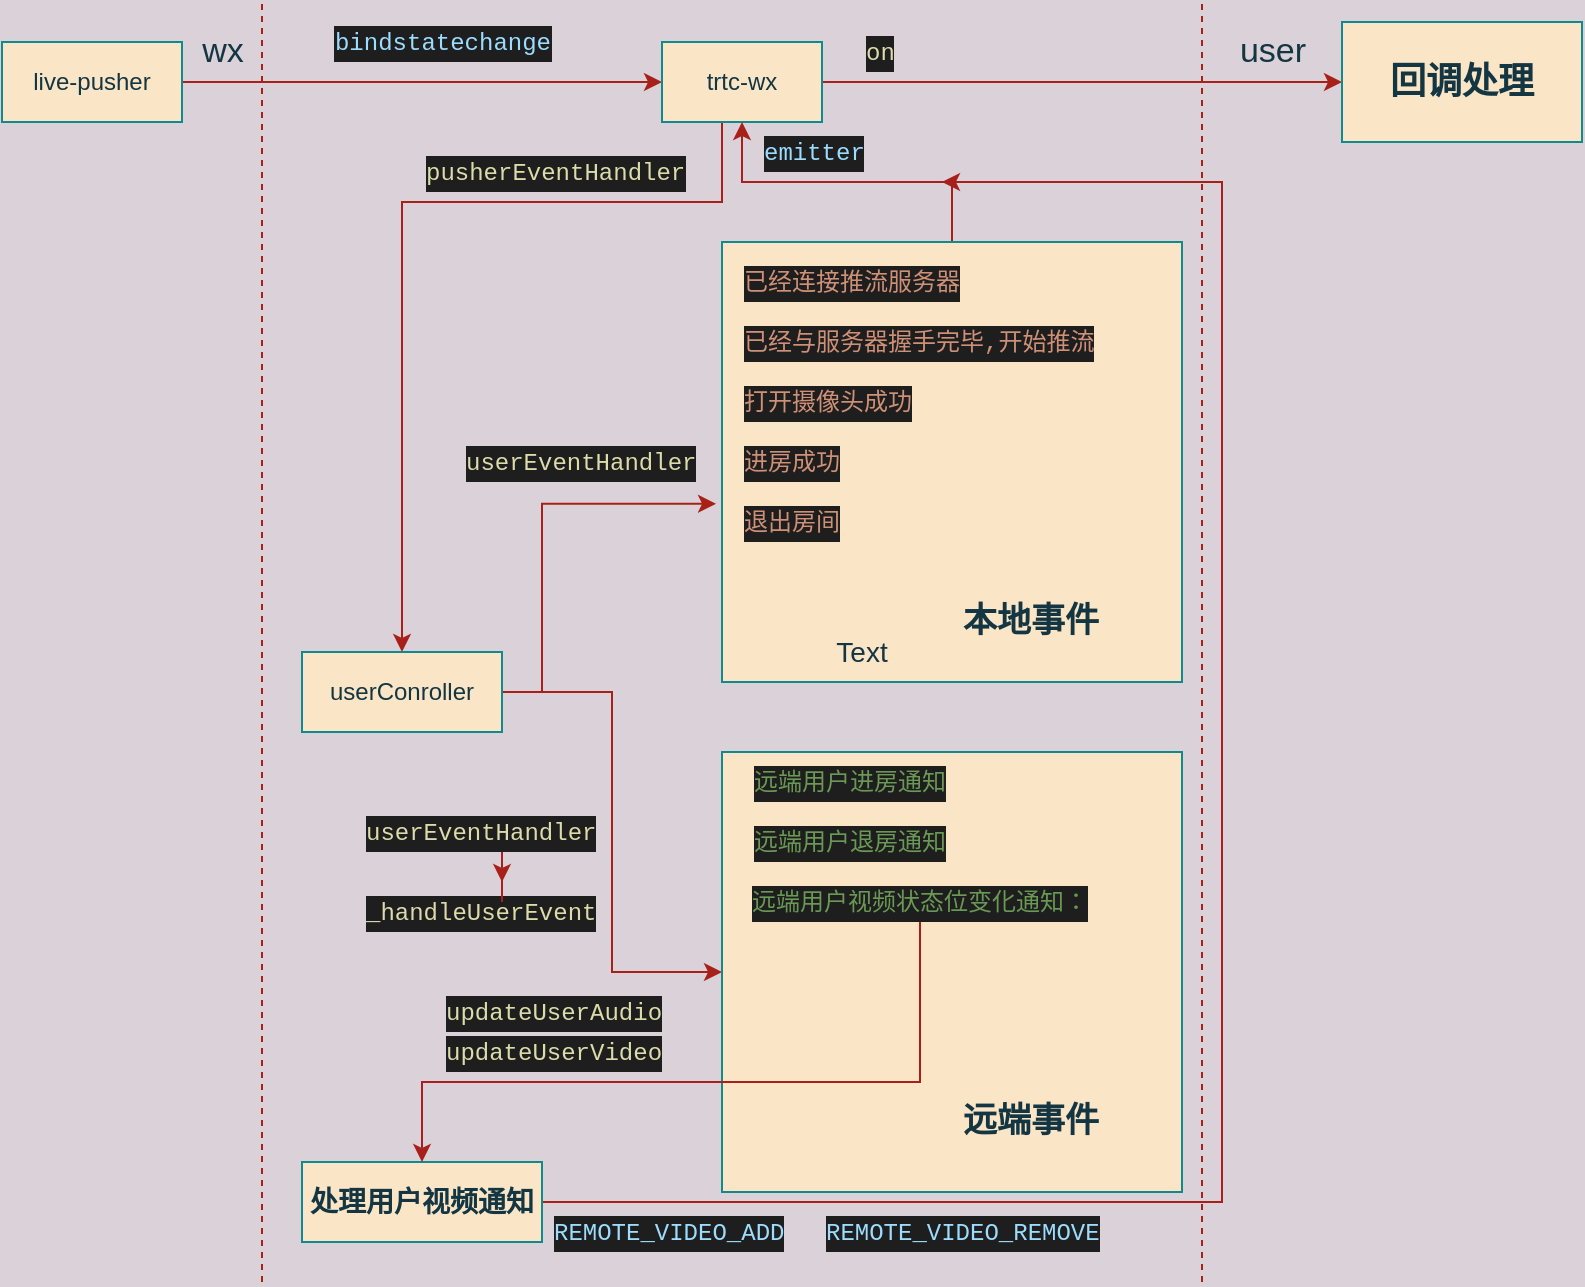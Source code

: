 <mxfile version="15.8.7" type="github">
  <diagram id="GOm4koh9pDZaBicsru-c" name="Page-1">
    <mxGraphModel dx="1298" dy="685" grid="1" gridSize="10" guides="1" tooltips="1" connect="1" arrows="1" fold="1" page="1" pageScale="1" pageWidth="827" pageHeight="1169" background="#DAD2D8" math="0" shadow="0">
      <root>
        <mxCell id="0" />
        <mxCell id="1" parent="0" />
        <mxCell id="xH9Cehja_mSp8B9L52eV-3" value="&lt;meta charset=&quot;utf-8&quot;&gt;&lt;div style=&quot;color: rgb(212, 212, 212); background-color: rgb(30, 30, 30); font-family: menlo, monaco, &amp;quot;courier new&amp;quot;, monospace; font-weight: normal; font-size: 12px; line-height: 18px;&quot;&gt;&lt;div&gt;&lt;span style=&quot;color: #9cdcfe&quot;&gt;bindstatechange&lt;/span&gt;&lt;/div&gt;&lt;/div&gt;" style="edgeStyle=orthogonalEdgeStyle;rounded=0;orthogonalLoop=1;jettySize=auto;html=1;labelBackgroundColor=#DAD2D8;strokeColor=#A8201A;fontColor=#143642;" edge="1" parent="1" source="xH9Cehja_mSp8B9L52eV-1" target="xH9Cehja_mSp8B9L52eV-2">
          <mxGeometry x="0.083" y="20" relative="1" as="geometry">
            <mxPoint as="offset" />
          </mxGeometry>
        </mxCell>
        <mxCell id="xH9Cehja_mSp8B9L52eV-1" value="live-pusher" style="rounded=0;whiteSpace=wrap;html=1;fillColor=#FAE5C7;strokeColor=#0F8B8D;fontColor=#143642;" vertex="1" parent="1">
          <mxGeometry y="40" width="90" height="40" as="geometry" />
        </mxCell>
        <mxCell id="xH9Cehja_mSp8B9L52eV-10" value="" style="edgeStyle=orthogonalEdgeStyle;rounded=0;orthogonalLoop=1;jettySize=auto;html=1;labelBackgroundColor=#DAD2D8;strokeColor=#A8201A;fontColor=#143642;" edge="1" parent="1" source="xH9Cehja_mSp8B9L52eV-2" target="xH9Cehja_mSp8B9L52eV-9">
          <mxGeometry relative="1" as="geometry">
            <Array as="points">
              <mxPoint x="360" y="120" />
              <mxPoint x="200" y="120" />
            </Array>
          </mxGeometry>
        </mxCell>
        <mxCell id="xH9Cehja_mSp8B9L52eV-28" value="" style="edgeStyle=orthogonalEdgeStyle;rounded=0;orthogonalLoop=1;jettySize=auto;html=1;fontSize=17;labelBackgroundColor=#DAD2D8;strokeColor=#A8201A;fontColor=#143642;" edge="1" parent="1" source="xH9Cehja_mSp8B9L52eV-2" target="xH9Cehja_mSp8B9L52eV-27">
          <mxGeometry relative="1" as="geometry" />
        </mxCell>
        <mxCell id="xH9Cehja_mSp8B9L52eV-2" value="trtc-wx" style="whiteSpace=wrap;html=1;rounded=0;strokeColor=#0F8B8D;fillColor=#FAE5C7;fontColor=#143642;" vertex="1" parent="1">
          <mxGeometry x="330" y="40" width="80" height="40" as="geometry" />
        </mxCell>
        <mxCell id="xH9Cehja_mSp8B9L52eV-50" style="edgeStyle=orthogonalEdgeStyle;rounded=0;orthogonalLoop=1;jettySize=auto;html=1;entryX=-0.013;entryY=0.595;entryDx=0;entryDy=0;entryPerimeter=0;fontSize=18;labelBackgroundColor=#DAD2D8;strokeColor=#A8201A;fontColor=#143642;" edge="1" parent="1" source="xH9Cehja_mSp8B9L52eV-9" target="xH9Cehja_mSp8B9L52eV-20">
          <mxGeometry relative="1" as="geometry">
            <Array as="points">
              <mxPoint x="270" y="365" />
              <mxPoint x="270" y="271" />
            </Array>
          </mxGeometry>
        </mxCell>
        <mxCell id="xH9Cehja_mSp8B9L52eV-63" style="edgeStyle=orthogonalEdgeStyle;rounded=0;orthogonalLoop=1;jettySize=auto;html=1;entryX=0;entryY=0.5;entryDx=0;entryDy=0;fontSize=18;labelBackgroundColor=#DAD2D8;strokeColor=#A8201A;fontColor=#143642;" edge="1" parent="1" source="xH9Cehja_mSp8B9L52eV-9" target="xH9Cehja_mSp8B9L52eV-56">
          <mxGeometry relative="1" as="geometry" />
        </mxCell>
        <mxCell id="xH9Cehja_mSp8B9L52eV-9" value="userConroller" style="whiteSpace=wrap;html=1;rounded=0;strokeColor=#0F8B8D;fillColor=#FAE5C7;fontColor=#143642;" vertex="1" parent="1">
          <mxGeometry x="150" y="345" width="100" height="40" as="geometry" />
        </mxCell>
        <mxCell id="xH9Cehja_mSp8B9L52eV-12" value="&lt;meta charset=&quot;utf-8&quot;&gt;&lt;div style=&quot;color: rgb(212, 212, 212); background-color: rgb(30, 30, 30); font-family: menlo, monaco, &amp;quot;courier new&amp;quot;, monospace; font-weight: normal; font-size: 12px; line-height: 18px;&quot;&gt;&lt;div&gt;&lt;span style=&quot;color: #dcdcaa&quot;&gt;pusherEventHandler&lt;/span&gt;&lt;/div&gt;&lt;/div&gt;" style="text;whiteSpace=wrap;html=1;fontColor=#143642;" vertex="1" parent="1">
          <mxGeometry x="210" y="90" width="160" height="30" as="geometry" />
        </mxCell>
        <mxCell id="xH9Cehja_mSp8B9L52eV-25" value="" style="edgeStyle=orthogonalEdgeStyle;rounded=0;orthogonalLoop=1;jettySize=auto;html=1;fontSize=17;exitX=0.5;exitY=0;exitDx=0;exitDy=0;labelBackgroundColor=#DAD2D8;strokeColor=#A8201A;fontColor=#143642;" edge="1" parent="1" source="xH9Cehja_mSp8B9L52eV-20" target="xH9Cehja_mSp8B9L52eV-2">
          <mxGeometry relative="1" as="geometry" />
        </mxCell>
        <mxCell id="xH9Cehja_mSp8B9L52eV-26" value="&lt;meta charset=&quot;utf-8&quot;&gt;&lt;div style=&quot;color: rgb(212, 212, 212); background-color: rgb(30, 30, 30); font-family: menlo, monaco, &amp;quot;courier new&amp;quot;, monospace; font-weight: normal; font-size: 12px; line-height: 18px;&quot;&gt;&lt;div&gt;&lt;span style=&quot;color: #9cdcfe&quot;&gt;emitter&lt;/span&gt;&lt;/div&gt;&lt;/div&gt;" style="text;whiteSpace=wrap;html=1;fontSize=17;fontColor=#143642;" vertex="1" parent="1">
          <mxGeometry x="379" y="80" width="80" height="30" as="geometry" />
        </mxCell>
        <mxCell id="xH9Cehja_mSp8B9L52eV-27" value="&lt;b&gt;&lt;font style=&quot;font-size: 18px&quot;&gt;回调处理&lt;/font&gt;&lt;/b&gt;" style="whiteSpace=wrap;html=1;rounded=0;strokeColor=#0F8B8D;fillColor=#FAE5C7;fontColor=#143642;" vertex="1" parent="1">
          <mxGeometry x="670" y="30" width="120" height="60" as="geometry" />
        </mxCell>
        <mxCell id="xH9Cehja_mSp8B9L52eV-30" value="" style="endArrow=none;dashed=1;html=1;rounded=0;fontSize=17;labelBackgroundColor=#DAD2D8;strokeColor=#A8201A;fontColor=#143642;" edge="1" parent="1">
          <mxGeometry width="50" height="50" relative="1" as="geometry">
            <mxPoint x="600" y="660" as="sourcePoint" />
            <mxPoint x="600" y="20" as="targetPoint" />
          </mxGeometry>
        </mxCell>
        <mxCell id="xH9Cehja_mSp8B9L52eV-31" value="user" style="text;html=1;align=center;verticalAlign=middle;resizable=0;points=[];autosize=1;strokeColor=none;fillColor=none;fontSize=17;fontColor=#143642;" vertex="1" parent="1">
          <mxGeometry x="610" y="30" width="50" height="30" as="geometry" />
        </mxCell>
        <mxCell id="xH9Cehja_mSp8B9L52eV-32" value="" style="endArrow=none;dashed=1;html=1;rounded=0;fontSize=17;labelBackgroundColor=#DAD2D8;strokeColor=#A8201A;fontColor=#143642;" edge="1" parent="1">
          <mxGeometry width="50" height="50" relative="1" as="geometry">
            <mxPoint x="130" y="660" as="sourcePoint" />
            <mxPoint x="130" y="20" as="targetPoint" />
          </mxGeometry>
        </mxCell>
        <mxCell id="xH9Cehja_mSp8B9L52eV-33" value="wx" style="text;html=1;align=center;verticalAlign=middle;resizable=0;points=[];autosize=1;strokeColor=none;fillColor=none;fontSize=17;fontColor=#143642;" vertex="1" parent="1">
          <mxGeometry x="90" y="30" width="40" height="30" as="geometry" />
        </mxCell>
        <mxCell id="xH9Cehja_mSp8B9L52eV-34" value="&lt;meta charset=&quot;utf-8&quot;&gt;&lt;div style=&quot;color: rgb(212, 212, 212); background-color: rgb(30, 30, 30); font-family: menlo, monaco, &amp;quot;courier new&amp;quot;, monospace; font-weight: normal; font-size: 12px; line-height: 18px;&quot;&gt;&lt;div&gt;&lt;span style=&quot;color: #dcdcaa&quot;&gt;on&lt;/span&gt;&lt;/div&gt;&lt;/div&gt;" style="text;whiteSpace=wrap;html=1;fontSize=17;fontColor=#143642;" vertex="1" parent="1">
          <mxGeometry x="430" y="30" width="40" height="30" as="geometry" />
        </mxCell>
        <mxCell id="xH9Cehja_mSp8B9L52eV-53" value="" style="group;fontColor=#143642;" vertex="1" connectable="0" parent="1">
          <mxGeometry x="350" y="140" width="230" height="220" as="geometry" />
        </mxCell>
        <mxCell id="xH9Cehja_mSp8B9L52eV-20" value="&lt;div style=&quot;color: rgb(212 , 212 , 212) ; background-color: rgb(30 , 30 , 30) ; font-family: &amp;#34;menlo&amp;#34; , &amp;#34;monaco&amp;#34; , &amp;#34;courier new&amp;#34; , monospace ; font-weight: normal ; font-size: 12px ; line-height: 18px&quot;&gt;&lt;br&gt;&lt;/div&gt;" style="rounded=0;whiteSpace=wrap;html=1;fillColor=#FAE5C7;strokeColor=#0F8B8D;glass=0;fontColor=#143642;" vertex="1" parent="xH9Cehja_mSp8B9L52eV-53">
          <mxGeometry x="10" width="230" height="220" as="geometry" />
        </mxCell>
        <mxCell id="xH9Cehja_mSp8B9L52eV-14" value="&lt;meta charset=&quot;utf-8&quot;&gt;&lt;div style=&quot;color: rgb(212, 212, 212); background-color: rgb(30, 30, 30); font-family: menlo, monaco, &amp;quot;courier new&amp;quot;, monospace; font-weight: normal; font-size: 12px; line-height: 18px;&quot;&gt;&lt;div&gt;&lt;span style=&quot;color: #ce9178&quot;&gt;打开摄像头成功&lt;/span&gt;&lt;/div&gt;&lt;/div&gt;" style="text;whiteSpace=wrap;html=1;glass=0;fontColor=#143642;" vertex="1" parent="xH9Cehja_mSp8B9L52eV-53">
          <mxGeometry x="19" y="65" width="110" height="30" as="geometry" />
        </mxCell>
        <mxCell id="xH9Cehja_mSp8B9L52eV-15" value="&lt;meta charset=&quot;utf-8&quot;&gt;&lt;div style=&quot;color: rgb(212, 212, 212); background-color: rgb(30, 30, 30); font-family: menlo, monaco, &amp;quot;courier new&amp;quot;, monospace; font-weight: normal; font-size: 12px; line-height: 18px;&quot;&gt;&lt;div&gt;&lt;span style=&quot;color: #ce9178&quot;&gt;已经连接推流服务器&lt;/span&gt;&lt;/div&gt;&lt;/div&gt;" style="text;whiteSpace=wrap;html=1;glass=0;fontColor=#143642;" vertex="1" parent="xH9Cehja_mSp8B9L52eV-53">
          <mxGeometry x="19" y="5" width="130" height="30" as="geometry" />
        </mxCell>
        <mxCell id="xH9Cehja_mSp8B9L52eV-16" value="&lt;meta charset=&quot;utf-8&quot;&gt;&lt;div style=&quot;color: rgb(212, 212, 212); background-color: rgb(30, 30, 30); font-family: menlo, monaco, &amp;quot;courier new&amp;quot;, monospace; font-weight: normal; font-size: 12px; line-height: 18px;&quot;&gt;&lt;div&gt;&lt;span style=&quot;color: #ce9178&quot;&gt;已经与服务器握手完毕,开始推流&lt;/span&gt;&lt;/div&gt;&lt;/div&gt;" style="text;whiteSpace=wrap;html=1;glass=0;fontColor=#143642;" vertex="1" parent="xH9Cehja_mSp8B9L52eV-53">
          <mxGeometry x="19" y="35" width="200" height="30" as="geometry" />
        </mxCell>
        <mxCell id="xH9Cehja_mSp8B9L52eV-17" value="&lt;meta charset=&quot;utf-8&quot;&gt;&lt;div style=&quot;color: rgb(212, 212, 212); background-color: rgb(30, 30, 30); font-family: menlo, monaco, &amp;quot;courier new&amp;quot;, monospace; font-weight: normal; font-size: 12px; line-height: 18px;&quot;&gt;&lt;div&gt;&lt;span style=&quot;color: #ce9178&quot;&gt;进房成功&lt;/span&gt;&lt;/div&gt;&lt;/div&gt;" style="text;whiteSpace=wrap;html=1;glass=0;fontColor=#143642;" vertex="1" parent="xH9Cehja_mSp8B9L52eV-53">
          <mxGeometry x="19" y="95" width="70" height="30" as="geometry" />
        </mxCell>
        <mxCell id="xH9Cehja_mSp8B9L52eV-19" value="&lt;meta charset=&quot;utf-8&quot;&gt;&lt;div style=&quot;color: rgb(212, 212, 212); background-color: rgb(30, 30, 30); font-family: menlo, monaco, &amp;quot;courier new&amp;quot;, monospace; font-weight: normal; font-size: 12px; line-height: 18px;&quot;&gt;&lt;div&gt;&lt;span style=&quot;color: #ce9178&quot;&gt;退出房间&lt;/span&gt;&lt;/div&gt;&lt;/div&gt;" style="text;whiteSpace=wrap;html=1;glass=0;fontColor=#143642;" vertex="1" parent="xH9Cehja_mSp8B9L52eV-53">
          <mxGeometry x="19" y="125" width="70" height="30" as="geometry" />
        </mxCell>
        <mxCell id="xH9Cehja_mSp8B9L52eV-21" value="&lt;b&gt;&lt;font style=&quot;font-size: 17px&quot;&gt;本地事件&lt;/font&gt;&lt;/b&gt;" style="text;html=1;strokeColor=none;fillColor=none;align=center;verticalAlign=middle;whiteSpace=wrap;rounded=0;glass=0;fontColor=#143642;" vertex="1" parent="xH9Cehja_mSp8B9L52eV-53">
          <mxGeometry x="120" y="175" width="89" height="30" as="geometry" />
        </mxCell>
        <mxCell id="xH9Cehja_mSp8B9L52eV-54" value="&lt;meta charset=&quot;utf-8&quot;&gt;&lt;div style=&quot;color: rgb(212, 212, 212); background-color: rgb(30, 30, 30); font-family: menlo, monaco, &amp;quot;courier new&amp;quot;, monospace; font-weight: normal; font-size: 12px; line-height: 18px;&quot;&gt;&lt;div&gt;&lt;span style=&quot;color: #dcdcaa&quot;&gt;userEventHandler&lt;/span&gt;&lt;/div&gt;&lt;/div&gt;" style="text;whiteSpace=wrap;html=1;fontSize=18;fontColor=#143642;" vertex="1" parent="1">
          <mxGeometry x="230" y="235" width="140" height="30" as="geometry" />
        </mxCell>
        <mxCell id="xH9Cehja_mSp8B9L52eV-55" value="" style="group;fontColor=#143642;" vertex="1" connectable="0" parent="1">
          <mxGeometry x="350" y="390" width="230" height="220" as="geometry" />
        </mxCell>
        <mxCell id="xH9Cehja_mSp8B9L52eV-56" value="&lt;div style=&quot;color: rgb(212 , 212 , 212) ; background-color: rgb(30 , 30 , 30) ; font-family: &amp;#34;menlo&amp;#34; , &amp;#34;monaco&amp;#34; , &amp;#34;courier new&amp;#34; , monospace ; font-weight: normal ; font-size: 12px ; line-height: 18px&quot;&gt;&lt;br&gt;&lt;/div&gt;" style="rounded=0;whiteSpace=wrap;html=1;fillColor=#FAE5C7;strokeColor=#0F8B8D;glass=0;fontColor=#143642;" vertex="1" parent="xH9Cehja_mSp8B9L52eV-55">
          <mxGeometry x="10" y="5" width="230" height="220" as="geometry" />
        </mxCell>
        <mxCell id="xH9Cehja_mSp8B9L52eV-62" value="&lt;b&gt;&lt;font style=&quot;font-size: 17px&quot;&gt;远端事件&lt;/font&gt;&lt;/b&gt;" style="text;html=1;strokeColor=none;fillColor=none;align=center;verticalAlign=middle;whiteSpace=wrap;rounded=0;glass=0;fontColor=#143642;" vertex="1" parent="xH9Cehja_mSp8B9L52eV-55">
          <mxGeometry x="120" y="175" width="89" height="30" as="geometry" />
        </mxCell>
        <mxCell id="xH9Cehja_mSp8B9L52eV-68" value="&lt;meta charset=&quot;utf-8&quot;&gt;&lt;div style=&quot;color: rgb(212, 212, 212); background-color: rgb(30, 30, 30); font-family: menlo, monaco, &amp;quot;courier new&amp;quot;, monospace; font-weight: normal; font-size: 12px; line-height: 18px;&quot;&gt;&lt;div&gt;&lt;span style=&quot;color: #6a9955&quot;&gt;远端用户退房通知&lt;/span&gt;&lt;/div&gt;&lt;/div&gt;" style="text;html=1;strokeColor=none;fillColor=none;align=center;verticalAlign=middle;whiteSpace=wrap;rounded=0;sketch=0;fontColor=#143642;" vertex="1" parent="xH9Cehja_mSp8B9L52eV-55">
          <mxGeometry x="19" y="35" width="110" height="30" as="geometry" />
        </mxCell>
        <mxCell id="xH9Cehja_mSp8B9L52eV-69" value="&lt;div style=&quot;color: rgb(212 , 212 , 212) ; background-color: rgb(30 , 30 , 30) ; font-family: &amp;#34;menlo&amp;#34; , &amp;#34;monaco&amp;#34; , &amp;#34;courier new&amp;#34; , monospace ; line-height: 18px&quot;&gt;&lt;span style=&quot;color: #6a9955&quot;&gt;远端用户进房通知&lt;/span&gt;&lt;/div&gt;" style="text;html=1;strokeColor=none;fillColor=none;align=center;verticalAlign=middle;whiteSpace=wrap;rounded=0;sketch=0;fontColor=#143642;" vertex="1" parent="xH9Cehja_mSp8B9L52eV-55">
          <mxGeometry x="19" y="5" width="110" height="30" as="geometry" />
        </mxCell>
        <mxCell id="xH9Cehja_mSp8B9L52eV-71" value="&lt;meta charset=&quot;utf-8&quot;&gt;&lt;div style=&quot;color: rgb(212, 212, 212); background-color: rgb(30, 30, 30); font-family: menlo, monaco, &amp;quot;courier new&amp;quot;, monospace; font-weight: normal; font-size: 12px; line-height: 18px;&quot;&gt;&lt;div&gt;&lt;span style=&quot;color: #6a9955&quot;&gt;远端用户视频状态位变化通知：&lt;/span&gt;&lt;/div&gt;&lt;/div&gt;" style="text;html=1;strokeColor=none;fillColor=none;align=center;verticalAlign=middle;whiteSpace=wrap;rounded=0;sketch=0;fontColor=#143642;" vertex="1" parent="xH9Cehja_mSp8B9L52eV-55">
          <mxGeometry x="19" y="65" width="180" height="30" as="geometry" />
        </mxCell>
        <mxCell id="xH9Cehja_mSp8B9L52eV-64" value="&lt;meta charset=&quot;utf-8&quot;&gt;&lt;div style=&quot;color: rgb(212, 212, 212); background-color: rgb(30, 30, 30); font-family: menlo, monaco, &amp;quot;courier new&amp;quot;, monospace; font-weight: normal; font-size: 12px; line-height: 18px;&quot;&gt;&lt;div&gt;&lt;span style=&quot;color: #dcdcaa&quot;&gt;_handleUserEvent&lt;/span&gt;&lt;/div&gt;&lt;/div&gt;" style="text;whiteSpace=wrap;html=1;fontSize=18;fontColor=#143642;" vertex="1" parent="1">
          <mxGeometry x="180" y="460" width="140" height="30" as="geometry" />
        </mxCell>
        <mxCell id="xH9Cehja_mSp8B9L52eV-66" style="edgeStyle=orthogonalEdgeStyle;rounded=0;orthogonalLoop=1;jettySize=auto;html=1;exitX=0.5;exitY=1;exitDx=0;exitDy=0;fontSize=18;labelBackgroundColor=#DAD2D8;strokeColor=#A8201A;fontColor=#143642;" edge="1" parent="1" source="xH9Cehja_mSp8B9L52eV-65" target="xH9Cehja_mSp8B9L52eV-64">
          <mxGeometry relative="1" as="geometry" />
        </mxCell>
        <mxCell id="xH9Cehja_mSp8B9L52eV-65" value="&lt;meta charset=&quot;utf-8&quot;&gt;&lt;div style=&quot;color: rgb(212, 212, 212); background-color: rgb(30, 30, 30); font-family: menlo, monaco, &amp;quot;courier new&amp;quot;, monospace; font-weight: normal; font-size: 12px; line-height: 18px;&quot;&gt;&lt;div&gt;&lt;span style=&quot;color: #dcdcaa&quot;&gt;userEventHandler&lt;/span&gt;&lt;/div&gt;&lt;/div&gt;" style="text;whiteSpace=wrap;html=1;fontSize=18;fontColor=#143642;" vertex="1" parent="1">
          <mxGeometry x="180" y="420" width="140" height="30" as="geometry" />
        </mxCell>
        <mxCell id="xH9Cehja_mSp8B9L52eV-79" style="edgeStyle=orthogonalEdgeStyle;rounded=0;sketch=0;orthogonalLoop=1;jettySize=auto;html=1;fontSize=14;fontColor=#143642;strokeColor=#A8201A;fillColor=#FAE5C7;" edge="1" parent="1" source="xH9Cehja_mSp8B9L52eV-72">
          <mxGeometry relative="1" as="geometry">
            <mxPoint x="470" y="110" as="targetPoint" />
            <Array as="points">
              <mxPoint x="610" y="620" />
              <mxPoint x="610" y="110" />
            </Array>
          </mxGeometry>
        </mxCell>
        <mxCell id="xH9Cehja_mSp8B9L52eV-72" value="&lt;b&gt;&lt;font style=&quot;font-size: 14px&quot;&gt;处理用户视频通知&lt;/font&gt;&lt;/b&gt;" style="rounded=0;whiteSpace=wrap;html=1;sketch=0;fontColor=#143642;strokeColor=#0F8B8D;fillColor=#FAE5C7;" vertex="1" parent="1">
          <mxGeometry x="150" y="600" width="120" height="40" as="geometry" />
        </mxCell>
        <mxCell id="xH9Cehja_mSp8B9L52eV-74" style="edgeStyle=orthogonalEdgeStyle;rounded=0;sketch=0;orthogonalLoop=1;jettySize=auto;html=1;entryX=0.5;entryY=0;entryDx=0;entryDy=0;fontColor=#143642;strokeColor=#A8201A;fillColor=#FAE5C7;" edge="1" parent="1" target="xH9Cehja_mSp8B9L52eV-72">
          <mxGeometry relative="1" as="geometry">
            <mxPoint x="459" y="480" as="sourcePoint" />
            <Array as="points">
              <mxPoint x="459" y="560" />
              <mxPoint x="210" y="560" />
            </Array>
          </mxGeometry>
        </mxCell>
        <mxCell id="xH9Cehja_mSp8B9L52eV-75" value="&lt;meta charset=&quot;utf-8&quot;&gt;&lt;div style=&quot;color: rgb(212, 212, 212); background-color: rgb(30, 30, 30); font-family: menlo, monaco, &amp;quot;courier new&amp;quot;, monospace; font-weight: normal; font-size: 12px; line-height: 18px;&quot;&gt;&lt;div&gt;&lt;span style=&quot;color: #dcdcaa&quot;&gt;updateUserVideo&lt;/span&gt;&lt;/div&gt;&lt;/div&gt;" style="text;whiteSpace=wrap;html=1;fontColor=#143642;" vertex="1" parent="1">
          <mxGeometry x="220" y="530" width="130" height="30" as="geometry" />
        </mxCell>
        <mxCell id="xH9Cehja_mSp8B9L52eV-80" value="&lt;meta charset=&quot;utf-8&quot;&gt;&lt;div style=&quot;color: rgb(212, 212, 212); background-color: rgb(30, 30, 30); font-family: menlo, monaco, &amp;quot;courier new&amp;quot;, monospace; font-weight: normal; font-size: 12px; line-height: 18px;&quot;&gt;&lt;div&gt;&lt;span style=&quot;color: #9cdcfe&quot;&gt;REMOTE_VIDEO_ADD&lt;/span&gt;&lt;/div&gt;&lt;/div&gt;" style="text;whiteSpace=wrap;html=1;fontSize=14;fontColor=#143642;" vertex="1" parent="1">
          <mxGeometry x="274" y="620" width="140" height="30" as="geometry" />
        </mxCell>
        <mxCell id="xH9Cehja_mSp8B9L52eV-81" value="&lt;meta charset=&quot;utf-8&quot;&gt;&lt;div style=&quot;color: rgb(212, 212, 212); background-color: rgb(30, 30, 30); font-family: menlo, monaco, &amp;quot;courier new&amp;quot;, monospace; font-weight: normal; font-size: 12px; line-height: 18px;&quot;&gt;&lt;div&gt;&lt;span style=&quot;color: #9cdcfe&quot;&gt;REMOTE_VIDEO_REMOVE&lt;/span&gt;&lt;/div&gt;&lt;/div&gt;" style="text;whiteSpace=wrap;html=1;fontSize=14;fontColor=#143642;" vertex="1" parent="1">
          <mxGeometry x="410" y="620" width="160" height="30" as="geometry" />
        </mxCell>
        <mxCell id="xH9Cehja_mSp8B9L52eV-82" value="&lt;meta charset=&quot;utf-8&quot;&gt;&lt;div style=&quot;color: rgb(212, 212, 212); background-color: rgb(30, 30, 30); font-family: menlo, monaco, &amp;quot;courier new&amp;quot;, monospace; font-weight: normal; font-size: 12px; line-height: 18px;&quot;&gt;&lt;div&gt;&lt;span style=&quot;color: #dcdcaa&quot;&gt;updateUserAudio&lt;/span&gt;&lt;/div&gt;&lt;/div&gt;" style="text;whiteSpace=wrap;html=1;fontSize=14;fontColor=#143642;" vertex="1" parent="1">
          <mxGeometry x="220" y="510" width="130" height="30" as="geometry" />
        </mxCell>
        <mxCell id="xH9Cehja_mSp8B9L52eV-83" value="Text" style="text;html=1;strokeColor=none;fillColor=none;align=center;verticalAlign=middle;whiteSpace=wrap;rounded=0;sketch=0;fontSize=14;fontColor=#143642;" vertex="1" parent="1">
          <mxGeometry x="400" y="330" width="60" height="30" as="geometry" />
        </mxCell>
      </root>
    </mxGraphModel>
  </diagram>
</mxfile>
